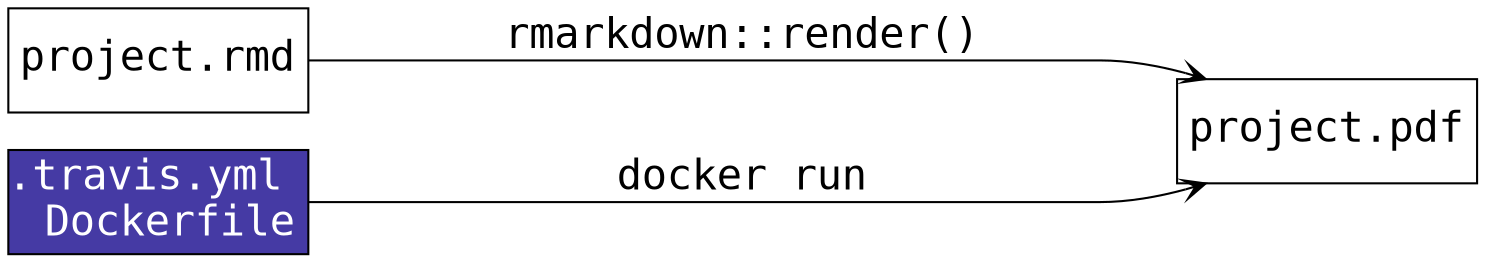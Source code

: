 digraph cicd {

graph [
  layout = dot
  rankdir = LR
]

node  [
  shape = rectangle
  color = black
  fixedsize = true
  width = 2.0
  height = 0.7
  style = solid
  fontsize=20
]

node  [
  fontname = "Courier"
  label = "project.rmd"
]
source

node [
  label = ".travis.yml \n Dockerfile"
  fillcolor = "#453AA4"
  style = filled
  fontcolor = white
]
computer

node [
  fontname = "Courier"
  label = "project.pdf"
  fontcolor = black
  fillcolor = white
]
binary

edge [
  arrowhead = "vee"
  color = black,
  fontname = "Courier"
  minlen = 5
  fontsize=20
]
source -> {binary} [
  label = "rmarkdown::render()"
  width = 1
]
computer -> {binary} [
  label = "docker run"
]
}
